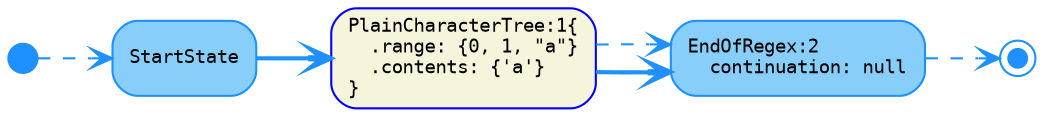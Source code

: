 digraph G {
  rankdir=LR;
  graph [fontname="Monospace", fontsize="11"]

  // tree-and-state nodes
  node [fontname="Monospace", fontsize= "9", shape="box", style="rounded,filled", color="Blue", fillcolor="Beige", fixedsize="false", width="0.75"]
  1[ label="PlainCharacterTree:1\{\l  .range: \{0, 1, \"a\"\}\l  .contents: \{'a'\}\l\}\l" ]

  // state nodes
  node [fontname="Monospace", fontsize= "9", shape="box", style="rounded,filled", color="DodgerBlue", fillcolor="LightSkyBlue", fixedsize="false", width="0.75"]
  2[ label="EndOfRegex:2\l  continuation: null\l" ]
  StartState[ label="StartState\l" ]

  // end nodes
  node [fontname="Monospace", fontsize= "9", shape="doublecircle", style="rounded,filled", color="DodgerBlue", fillcolor="DodgerBlue", fixedsize="true", width="0.12"]
  end[ label="\l" ]

  // start nodes
  node [fontname="Monospace", fontsize= "9", shape="circle", style="rounded,filled", color="DodgerBlue", fillcolor="DodgerBlue", fixedsize="true", width="0.20"]
  start[ label="\l" ]

  // successor edges
  edge [fontname="Monospace", fontsize="9", style="bold", color="DodgerBlue", fontcolor="DodgerBlue", arrowhead="vee", arrowtail="none", dir="both"]
  1 -> 2 [ taillabel="" ]
  StartState -> 1 [ taillabel="" ]

  // continuation edges
  edge [fontname="Monospace", fontsize="9", style="dashed", color="DodgerBlue", fontcolor="DodgerBlue", arrowhead="vee", arrowtail="none", dir="both"]
  1 -> 2 [ taillabel="" ]
  2 -> end [ taillabel="" ]
  start -> StartState [ taillabel="" ]
}
